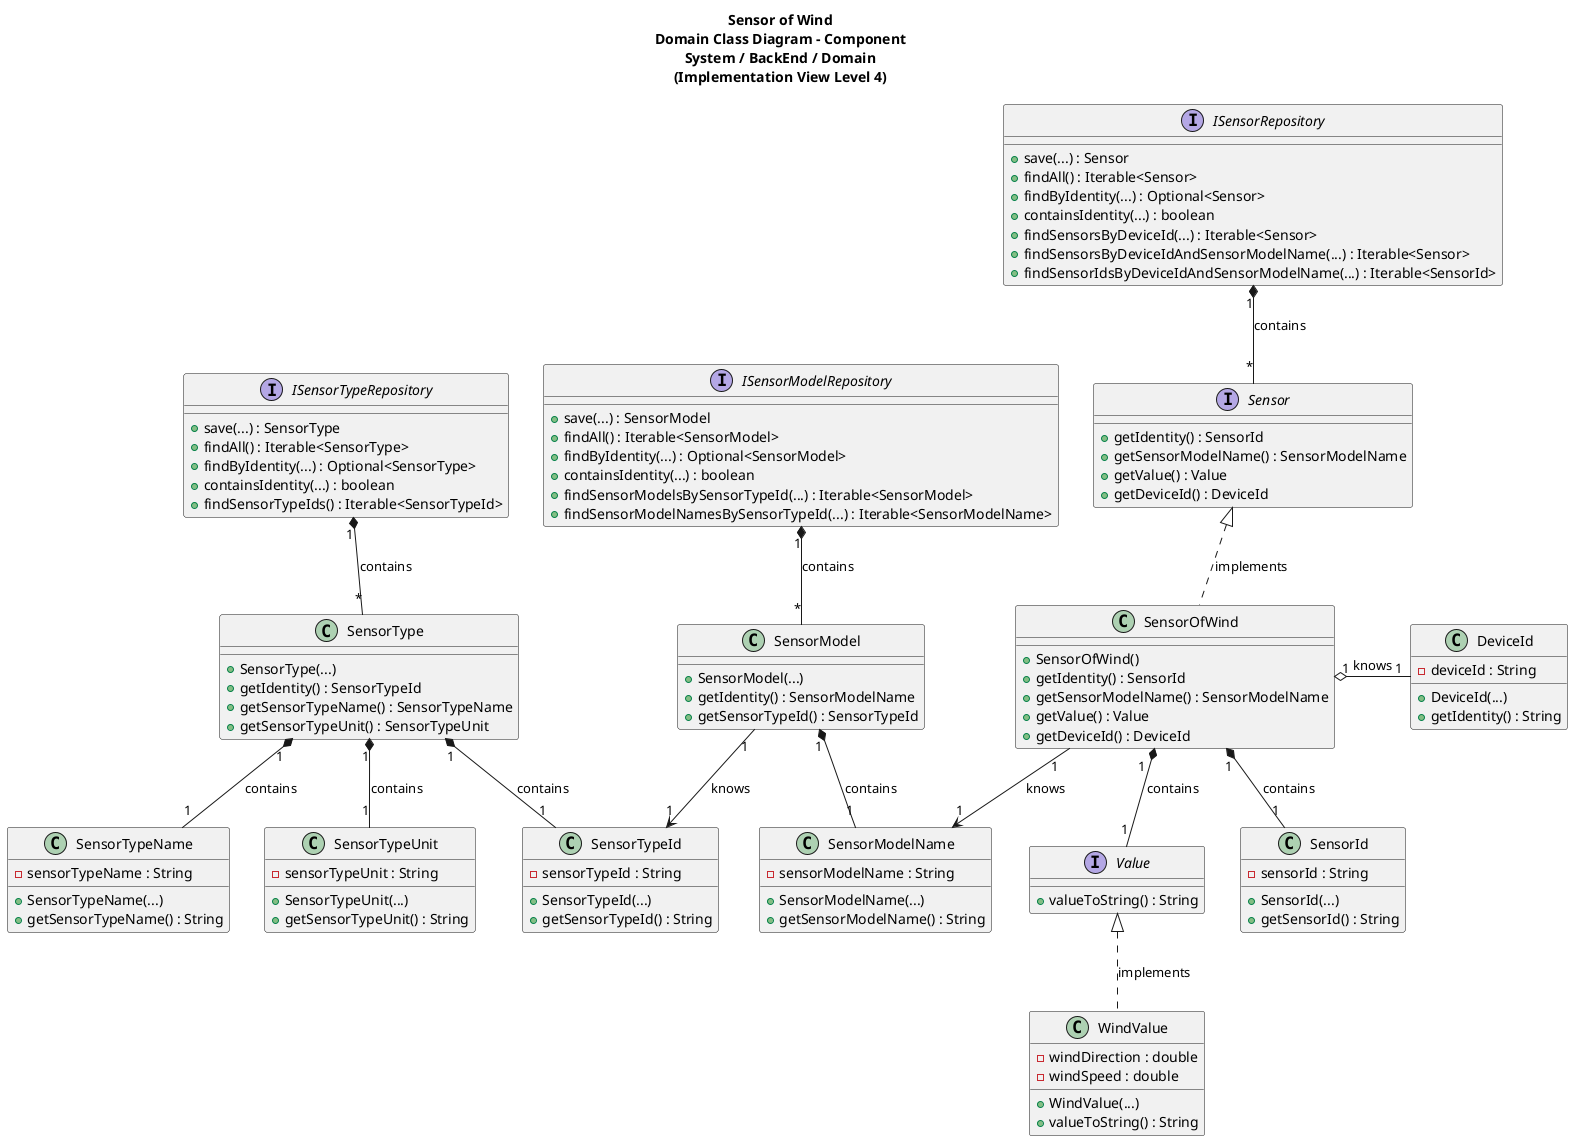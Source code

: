 @startuml

title Sensor of Wind\nDomain Class Diagram - Component\nSystem / BackEnd / Domain\n(Implementation View Level 4)

/'
As Product Owner, I want the system to have a type of sensor that gives the wind
speed (km/h) and direction (8 cardinal points).
'/

interface Sensor {
    + getIdentity() : SensorId
    + getSensorModelName() : SensorModelName
    + getValue() : Value
    + getDeviceId() : DeviceId
}

class SensorId{
    - sensorId : String
    + SensorId(...)
    + getSensorId() : String
}

interface Value{
    + valueToString() : String
}

class WindValue {
    - windDirection : double
    - windSpeed : double
    + WindValue(...)
    + valueToString() : String
}

class SensorModelName{
    - sensorModelName : String
    + SensorModelName(...)
    + getSensorModelName() : String
}

class SensorType {
    + SensorType(...)
    + getIdentity() : SensorTypeId
    + getSensorTypeName() : SensorTypeName
    + getSensorTypeUnit() : SensorTypeUnit
}

class SensorTypeName{
    - sensorTypeName : String
    + SensorTypeName(...)
    + getSensorTypeName() : String
}

class SensorTypeUnit{
    - sensorTypeUnit : String
    + SensorTypeUnit(...)
    + getSensorTypeUnit() : String
}

class SensorModel{
    + SensorModel(...)
    + getIdentity() : SensorModelName
    + getSensorTypeId() : SensorTypeId
}

class SensorTypeId{
    - sensorTypeId : String
    + SensorTypeId(...)
    + getSensorTypeId() : String
}

class DeviceId{
    - deviceId : String
    + DeviceId(...)
    + getIdentity() : String
}

interface ISensorRepository {
    + save(...) : Sensor
    + findAll() : Iterable<Sensor>
    + findByIdentity(...) : Optional<Sensor>
    + containsIdentity(...) : boolean
    + findSensorsByDeviceId(...) : Iterable<Sensor>
    + findSensorsByDeviceIdAndSensorModelName(...) : Iterable<Sensor>
    + findSensorIdsByDeviceIdAndSensorModelName(...) : Iterable<SensorId>
}

interface ISensorTypeRepository {
    + save(...) : SensorType
    + findAll() : Iterable<SensorType>
    + findByIdentity(...) : Optional<SensorType>
    + containsIdentity(...) : boolean
    + findSensorTypeIds() : Iterable<SensorTypeId>
}

interface ISensorModelRepository {
    + save(...) : SensorModel
    + findAll() : Iterable<SensorModel>
    + findByIdentity(...) : Optional<SensorModel>
    + containsIdentity(...) : boolean
    + findSensorModelsBySensorTypeId(...) : Iterable<SensorModel>
    + findSensorModelNamesBySensorTypeId(...) : Iterable<SensorModelName>
}

class SensorOfWind {
    + SensorOfWind()
    + getIdentity() : SensorId
    + getSensorModelName() : SensorModelName
    + getValue() : Value
    + getDeviceId() : DeviceId

}

SensorOfWind "1" o-right--"1" DeviceId : knows

WindValue .up.|> Value : implements
SensorOfWind .up.|> Sensor : implements
SensorOfWind "1" *-- "1" SensorId : contains
SensorOfWind "1  " *-- "1" Value : contains
SensorOfWind "1" --> "1" SensorModelName : knows
SensorModel "1" *-- "1" SensorModelName : contains
SensorModel "1" --> "1" SensorTypeId : knows
SensorType "1" *-- "1" SensorTypeId: contains
SensorType "1" *-- "1" SensorTypeName : contains
SensorType "1" *-- "1" SensorTypeUnit : contains
ISensorRepository "1" *-- "*" Sensor : contains
ISensorTypeRepository "1" *-- "*" SensorType : contains
ISensorModelRepository "1" *-- "*" SensorModel : contains

@enduml